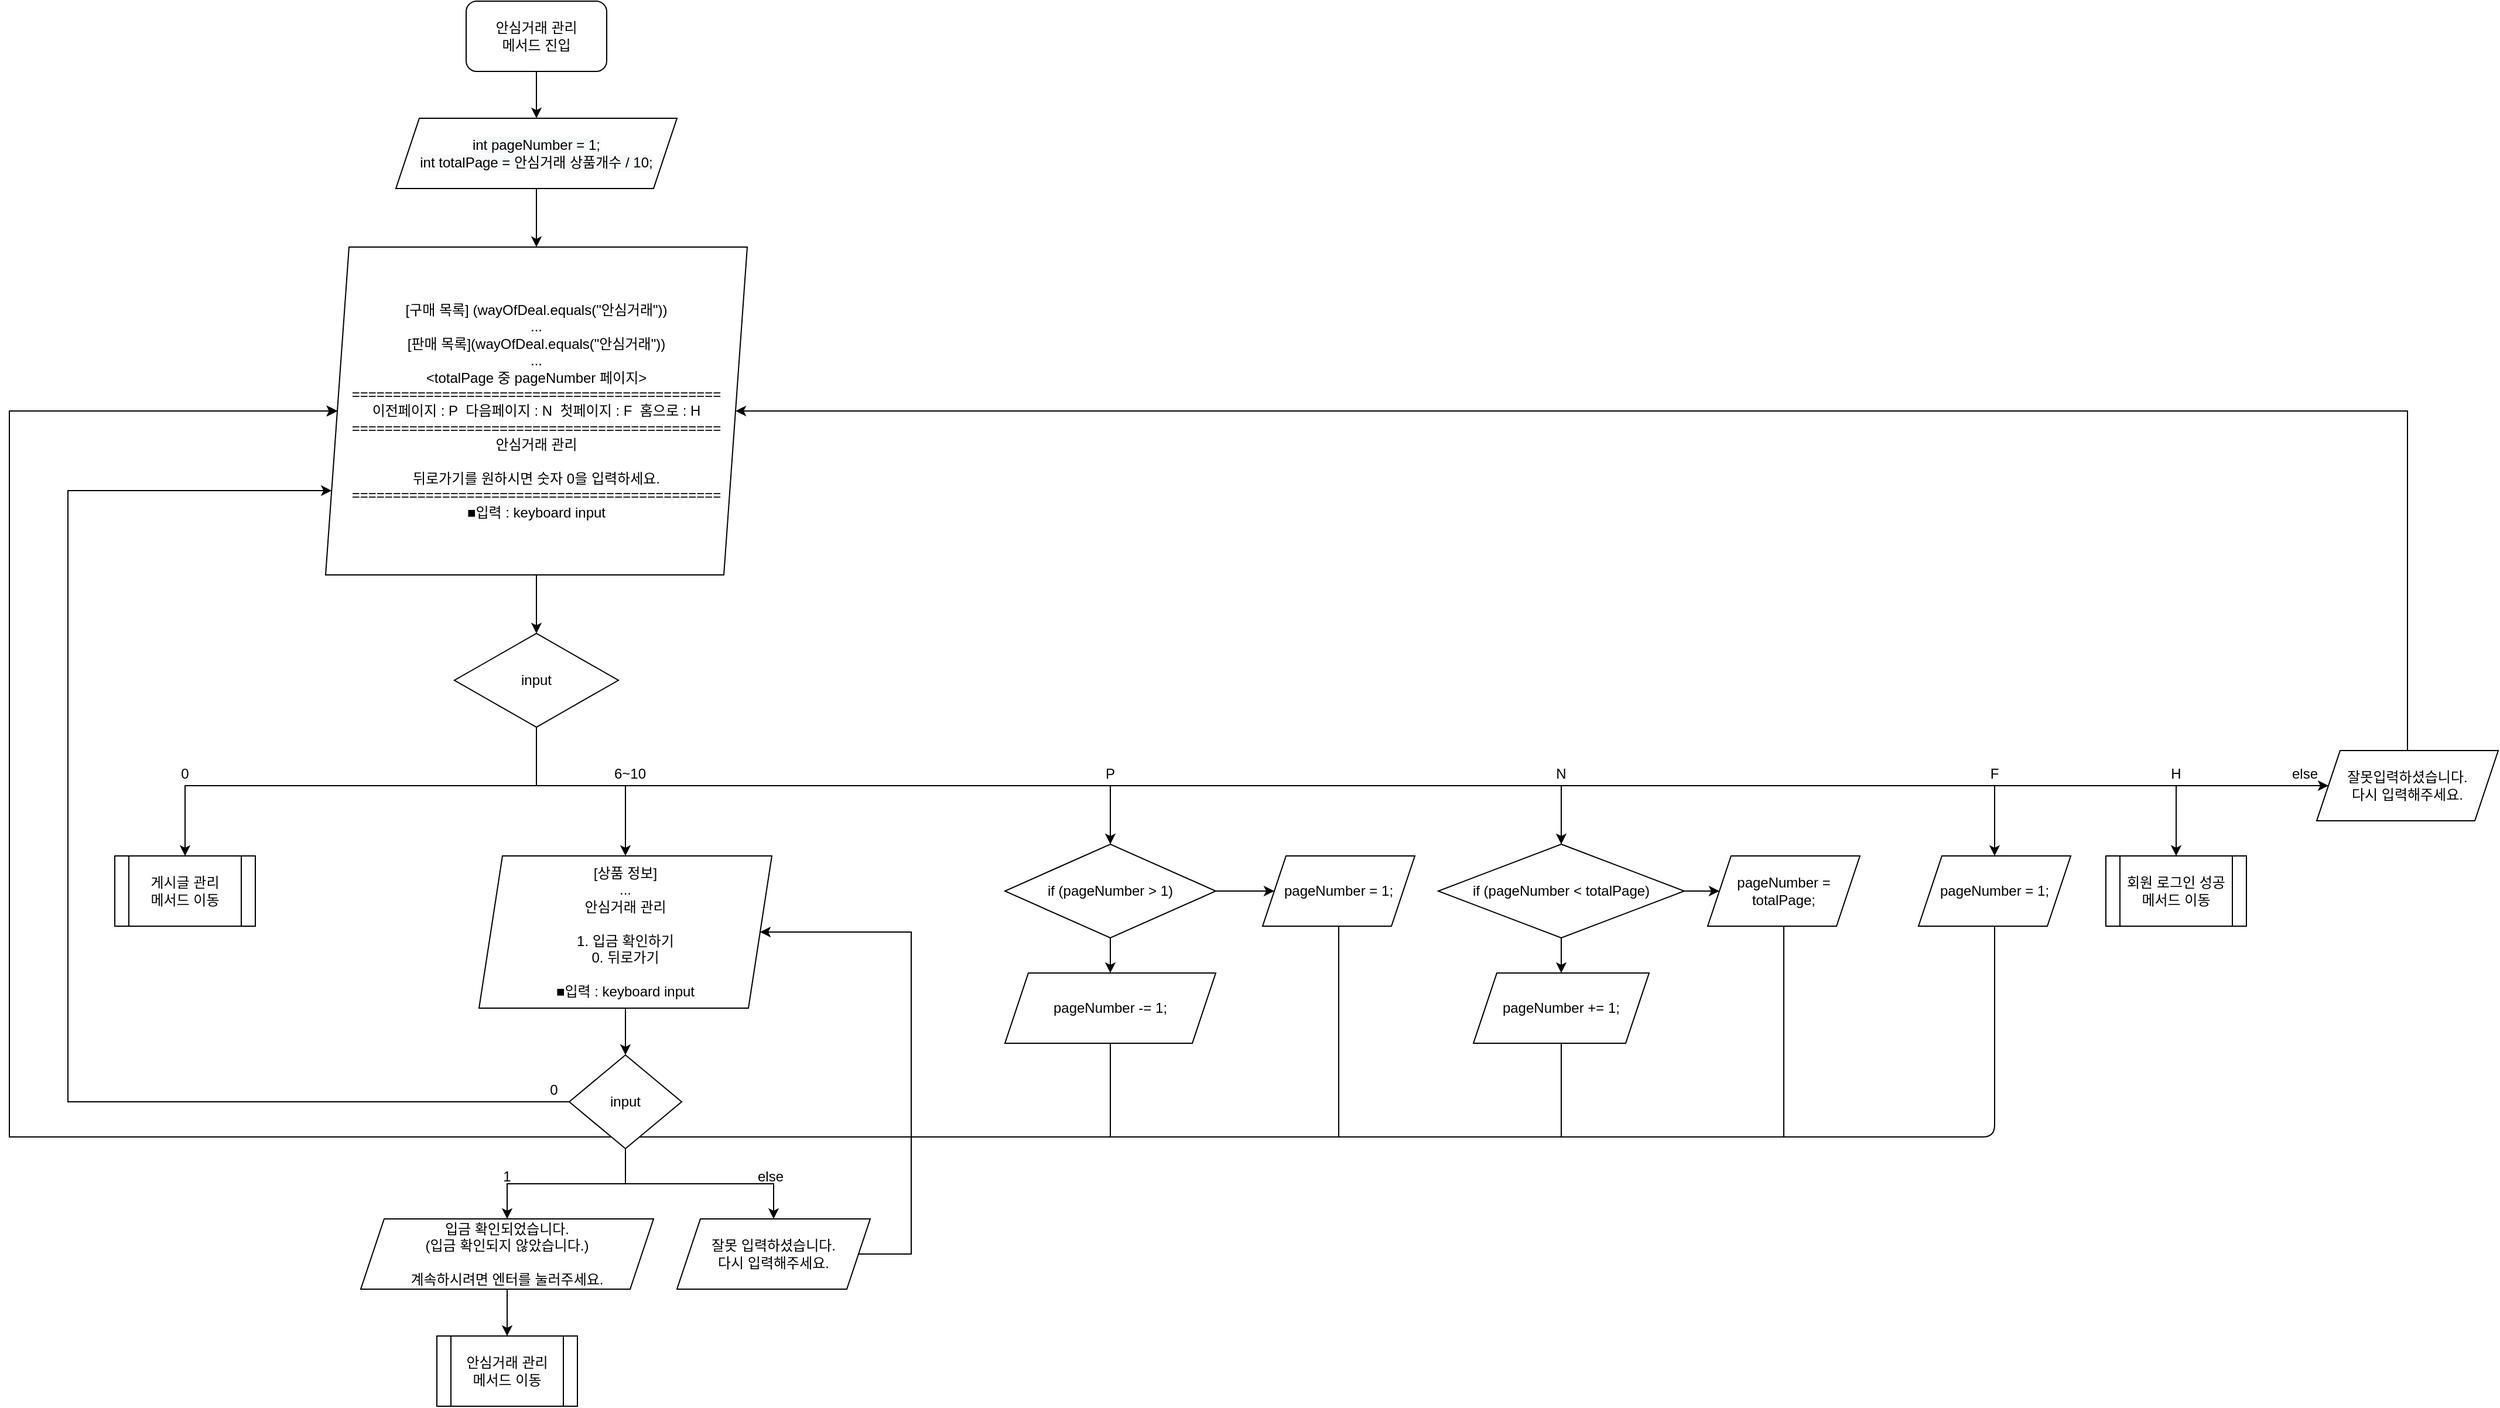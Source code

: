 <mxfile version="13.9.8" type="google"><diagram id="C5RBs43oDa-KdzZeNtuy" name="Page-1"><mxGraphModel dx="1651" dy="-284" grid="1" gridSize="10" guides="1" tooltips="1" connect="1" arrows="1" fold="1" page="1" pageScale="1" pageWidth="827" pageHeight="1169" math="0" shadow="0"><root><mxCell id="WIyWlLk6GJQsqaUBKTNV-0"/><mxCell id="WIyWlLk6GJQsqaUBKTNV-1" parent="WIyWlLk6GJQsqaUBKTNV-0"/><mxCell id="9oCauM0JruA_EedBnEHm-1" value="" style="edgeStyle=orthogonalEdgeStyle;rounded=0;orthogonalLoop=1;jettySize=auto;html=1;" edge="1" parent="WIyWlLk6GJQsqaUBKTNV-1" source="9oCauM0JruA_EedBnEHm-2" target="9oCauM0JruA_EedBnEHm-19"><mxGeometry relative="1" as="geometry"/></mxCell><mxCell id="9oCauM0JruA_EedBnEHm-2" value="안심거래 관리&lt;br&gt;메서드 진입" style="rounded=1;whiteSpace=wrap;html=1;" vertex="1" parent="WIyWlLk6GJQsqaUBKTNV-1"><mxGeometry x="240" y="1270" width="120" height="60" as="geometry"/></mxCell><mxCell id="9oCauM0JruA_EedBnEHm-3" style="edgeStyle=orthogonalEdgeStyle;rounded=0;orthogonalLoop=1;jettySize=auto;html=1;exitX=0.5;exitY=1;exitDx=0;exitDy=0;entryX=0.5;entryY=0;entryDx=0;entryDy=0;" edge="1" parent="WIyWlLk6GJQsqaUBKTNV-1" source="9oCauM0JruA_EedBnEHm-13" target="9oCauM0JruA_EedBnEHm-23"><mxGeometry relative="1" as="geometry"><mxPoint y="2070" as="targetPoint"/><Array as="points"><mxPoint x="300" y="1940"/><mxPoint y="1940"/></Array></mxGeometry></mxCell><mxCell id="9oCauM0JruA_EedBnEHm-8" style="edgeStyle=orthogonalEdgeStyle;rounded=0;orthogonalLoop=1;jettySize=auto;html=1;exitX=0.5;exitY=1;exitDx=0;exitDy=0;entryX=0.5;entryY=0;entryDx=0;entryDy=0;" edge="1" parent="WIyWlLk6GJQsqaUBKTNV-1" source="9oCauM0JruA_EedBnEHm-13" target="9oCauM0JruA_EedBnEHm-36"><mxGeometry relative="1" as="geometry"/></mxCell><mxCell id="9oCauM0JruA_EedBnEHm-9" style="edgeStyle=orthogonalEdgeStyle;rounded=0;orthogonalLoop=1;jettySize=auto;html=1;exitX=0.5;exitY=1;exitDx=0;exitDy=0;entryX=0.5;entryY=0;entryDx=0;entryDy=0;" edge="1" parent="WIyWlLk6GJQsqaUBKTNV-1" source="9oCauM0JruA_EedBnEHm-13" target="9oCauM0JruA_EedBnEHm-38"><mxGeometry relative="1" as="geometry"/></mxCell><mxCell id="9oCauM0JruA_EedBnEHm-10" style="edgeStyle=orthogonalEdgeStyle;rounded=0;orthogonalLoop=1;jettySize=auto;html=1;exitX=0.5;exitY=1;exitDx=0;exitDy=0;entryX=0.5;entryY=0;entryDx=0;entryDy=0;" edge="1" parent="WIyWlLk6GJQsqaUBKTNV-1" source="9oCauM0JruA_EedBnEHm-13" target="9oCauM0JruA_EedBnEHm-41"><mxGeometry relative="1" as="geometry"><Array as="points"><mxPoint x="300" y="1940"/><mxPoint x="1545" y="1940"/></Array></mxGeometry></mxCell><mxCell id="9oCauM0JruA_EedBnEHm-11" style="edgeStyle=orthogonalEdgeStyle;rounded=0;orthogonalLoop=1;jettySize=auto;html=1;exitX=0.5;exitY=1;exitDx=0;exitDy=0;entryX=0.5;entryY=0;entryDx=0;entryDy=0;" edge="1" parent="WIyWlLk6GJQsqaUBKTNV-1" source="9oCauM0JruA_EedBnEHm-13" target="9oCauM0JruA_EedBnEHm-42"><mxGeometry relative="1" as="geometry"><Array as="points"><mxPoint x="300" y="1940"/><mxPoint x="1700" y="1940"/></Array></mxGeometry></mxCell><mxCell id="9oCauM0JruA_EedBnEHm-12" style="edgeStyle=orthogonalEdgeStyle;rounded=0;orthogonalLoop=1;jettySize=auto;html=1;exitX=0.5;exitY=1;exitDx=0;exitDy=0;entryX=0;entryY=0.5;entryDx=0;entryDy=0;" edge="1" parent="WIyWlLk6GJQsqaUBKTNV-1" source="9oCauM0JruA_EedBnEHm-13" target="9oCauM0JruA_EedBnEHm-15"><mxGeometry relative="1" as="geometry"><Array as="points"><mxPoint x="300" y="1940"/></Array></mxGeometry></mxCell><mxCell id="9oCauM0JruA_EedBnEHm-59" style="edgeStyle=orthogonalEdgeStyle;rounded=0;orthogonalLoop=1;jettySize=auto;html=1;exitX=0.5;exitY=1;exitDx=0;exitDy=0;" edge="1" parent="WIyWlLk6GJQsqaUBKTNV-1" source="9oCauM0JruA_EedBnEHm-13" target="9oCauM0JruA_EedBnEHm-56"><mxGeometry relative="1" as="geometry"><Array as="points"><mxPoint x="300" y="1940"/><mxPoint x="376" y="1940"/></Array></mxGeometry></mxCell><mxCell id="9oCauM0JruA_EedBnEHm-13" value="input" style="rhombus;whiteSpace=wrap;html=1;rounded=1;arcSize=0;" vertex="1" parent="WIyWlLk6GJQsqaUBKTNV-1"><mxGeometry x="230" y="1810" width="140" height="80" as="geometry"/></mxCell><mxCell id="9oCauM0JruA_EedBnEHm-14" style="edgeStyle=orthogonalEdgeStyle;rounded=0;orthogonalLoop=1;jettySize=auto;html=1;exitX=0.5;exitY=0;exitDx=0;exitDy=0;entryX=1;entryY=0.5;entryDx=0;entryDy=0;" edge="1" parent="WIyWlLk6GJQsqaUBKTNV-1" source="9oCauM0JruA_EedBnEHm-15" target="9oCauM0JruA_EedBnEHm-17"><mxGeometry relative="1" as="geometry"><Array as="points"><mxPoint x="1898" y="1620"/></Array></mxGeometry></mxCell><mxCell id="9oCauM0JruA_EedBnEHm-15" value="잘못입력하셨습니다.&lt;br&gt;다시 입력해주세요." style="shape=parallelogram;perimeter=parallelogramPerimeter;whiteSpace=wrap;html=1;fixedSize=1;rounded=1;arcSize=0;" vertex="1" parent="WIyWlLk6GJQsqaUBKTNV-1"><mxGeometry x="1820" y="1910" width="155" height="60" as="geometry"/></mxCell><mxCell id="9oCauM0JruA_EedBnEHm-16" value="" style="edgeStyle=orthogonalEdgeStyle;rounded=0;orthogonalLoop=1;jettySize=auto;html=1;" edge="1" parent="WIyWlLk6GJQsqaUBKTNV-1" source="9oCauM0JruA_EedBnEHm-17" target="9oCauM0JruA_EedBnEHm-13"><mxGeometry relative="1" as="geometry"/></mxCell><mxCell id="9oCauM0JruA_EedBnEHm-17" value="[구매 목록] (wayOfDeal.equals(&quot;안심거래&quot;))&lt;br&gt;...&lt;br&gt;[판매 목록](wayOfDeal.equals(&quot;안심거래&quot;))&lt;br&gt;...&lt;br&gt;&amp;lt;totalPage 중 pageNumber 페이지&amp;gt;&lt;br&gt;=============================================&lt;br&gt;이전페이지 : P&amp;nbsp; 다음페이지 : N&amp;nbsp; 첫페이지 : F&amp;nbsp; 홈으로 : H&lt;br&gt;=============================================&lt;br&gt;안심거래 관리&lt;br&gt;&lt;br&gt;뒤로가기를 원하시면 숫자 0을 입력하세요.&lt;br&gt;=============================================&lt;br&gt;■입력 : keyboard input" style="shape=parallelogram;perimeter=parallelogramPerimeter;whiteSpace=wrap;html=1;fixedSize=1;rounded=1;arcSize=0;" vertex="1" parent="WIyWlLk6GJQsqaUBKTNV-1"><mxGeometry x="120" y="1480" width="360" height="280" as="geometry"/></mxCell><mxCell id="9oCauM0JruA_EedBnEHm-18" value="" style="edgeStyle=orthogonalEdgeStyle;rounded=0;orthogonalLoop=1;jettySize=auto;html=1;" edge="1" parent="WIyWlLk6GJQsqaUBKTNV-1" source="9oCauM0JruA_EedBnEHm-19" target="9oCauM0JruA_EedBnEHm-17"><mxGeometry relative="1" as="geometry"/></mxCell><mxCell id="9oCauM0JruA_EedBnEHm-19" value="&lt;span style=&quot;color: rgb(0 , 0 , 0) ; font-family: &amp;#34;helvetica&amp;#34; ; font-size: 12px ; font-style: normal ; font-weight: 400 ; letter-spacing: normal ; text-align: center ; text-indent: 0px ; text-transform: none ; word-spacing: 0px ; background-color: rgb(248 , 249 , 250) ; display: inline ; float: none&quot;&gt;int pageNumber = 1;&lt;/span&gt;&lt;br style=&quot;color: rgb(0 , 0 , 0) ; font-family: &amp;#34;helvetica&amp;#34; ; font-size: 12px ; font-style: normal ; font-weight: 400 ; letter-spacing: normal ; text-align: center ; text-indent: 0px ; text-transform: none ; word-spacing: 0px ; background-color: rgb(248 , 249 , 250)&quot;&gt;&lt;span style=&quot;color: rgb(0 , 0 , 0) ; font-family: &amp;#34;helvetica&amp;#34; ; font-size: 12px ; font-style: normal ; font-weight: 400 ; letter-spacing: normal ; text-align: center ; text-indent: 0px ; text-transform: none ; word-spacing: 0px ; background-color: rgb(248 , 249 , 250) ; display: inline ; float: none&quot;&gt;int totalPage = 안심거래 상품개수 / 10;&lt;/span&gt;" style="shape=parallelogram;perimeter=parallelogramPerimeter;whiteSpace=wrap;html=1;fixedSize=1;" vertex="1" parent="WIyWlLk6GJQsqaUBKTNV-1"><mxGeometry x="180" y="1370" width="240" height="60" as="geometry"/></mxCell><mxCell id="9oCauM0JruA_EedBnEHm-23" value="게시글 관리&lt;br&gt;메서드 이동" style="shape=process;whiteSpace=wrap;html=1;backgroundOutline=1;rounded=1;arcSize=0;" vertex="1" parent="WIyWlLk6GJQsqaUBKTNV-1"><mxGeometry x="-60" y="2000" width="120" height="60" as="geometry"/></mxCell><mxCell id="9oCauM0JruA_EedBnEHm-25" value="0" style="text;html=1;strokeColor=none;fillColor=none;align=center;verticalAlign=middle;whiteSpace=wrap;rounded=0;" vertex="1" parent="WIyWlLk6GJQsqaUBKTNV-1"><mxGeometry x="-20" y="1920" width="40" height="20" as="geometry"/></mxCell><mxCell id="9oCauM0JruA_EedBnEHm-30" value="P" style="text;html=1;strokeColor=none;fillColor=none;align=center;verticalAlign=middle;whiteSpace=wrap;rounded=0;" vertex="1" parent="WIyWlLk6GJQsqaUBKTNV-1"><mxGeometry x="770" y="1920" width="40" height="20" as="geometry"/></mxCell><mxCell id="9oCauM0JruA_EedBnEHm-31" value="N" style="text;html=1;strokeColor=none;fillColor=none;align=center;verticalAlign=middle;whiteSpace=wrap;rounded=0;" vertex="1" parent="WIyWlLk6GJQsqaUBKTNV-1"><mxGeometry x="1155" y="1920" width="40" height="20" as="geometry"/></mxCell><mxCell id="9oCauM0JruA_EedBnEHm-32" value="H" style="text;html=1;strokeColor=none;fillColor=none;align=center;verticalAlign=middle;whiteSpace=wrap;rounded=0;" vertex="1" parent="WIyWlLk6GJQsqaUBKTNV-1"><mxGeometry x="1680" y="1920" width="40" height="20" as="geometry"/></mxCell><mxCell id="9oCauM0JruA_EedBnEHm-33" value="" style="group" vertex="1" connectable="0" parent="WIyWlLk6GJQsqaUBKTNV-1"><mxGeometry x="700" y="1990" width="180" height="170" as="geometry"/></mxCell><mxCell id="9oCauM0JruA_EedBnEHm-34" value="pageNumber -= 1;" style="shape=parallelogram;perimeter=parallelogramPerimeter;whiteSpace=wrap;html=1;fixedSize=1;rounded=1;arcSize=0;" vertex="1" parent="9oCauM0JruA_EedBnEHm-33"><mxGeometry y="110" width="180" height="60" as="geometry"/></mxCell><mxCell id="9oCauM0JruA_EedBnEHm-35" style="edgeStyle=orthogonalEdgeStyle;rounded=0;orthogonalLoop=1;jettySize=auto;html=1;exitX=0.5;exitY=1;exitDx=0;exitDy=0;entryX=0.5;entryY=0;entryDx=0;entryDy=0;" edge="1" parent="9oCauM0JruA_EedBnEHm-33" source="9oCauM0JruA_EedBnEHm-36" target="9oCauM0JruA_EedBnEHm-34"><mxGeometry relative="1" as="geometry"/></mxCell><mxCell id="9oCauM0JruA_EedBnEHm-36" value="if (pageNumber &amp;gt; 1)" style="rhombus;whiteSpace=wrap;html=1;rounded=1;arcSize=0;" vertex="1" parent="9oCauM0JruA_EedBnEHm-33"><mxGeometry width="180" height="80" as="geometry"/></mxCell><mxCell id="9oCauM0JruA_EedBnEHm-37" value="" style="group" vertex="1" connectable="0" parent="WIyWlLk6GJQsqaUBKTNV-1"><mxGeometry x="1070" y="1990" width="210" height="170" as="geometry"/></mxCell><mxCell id="9oCauM0JruA_EedBnEHm-38" value="if (pageNumber &amp;lt; totalPage)" style="rhombus;whiteSpace=wrap;html=1;" vertex="1" parent="9oCauM0JruA_EedBnEHm-37"><mxGeometry width="210" height="80" as="geometry"/></mxCell><mxCell id="9oCauM0JruA_EedBnEHm-39" value="pageNumber += 1;" style="shape=parallelogram;perimeter=parallelogramPerimeter;whiteSpace=wrap;html=1;fixedSize=1;" vertex="1" parent="9oCauM0JruA_EedBnEHm-37"><mxGeometry x="30" y="110" width="150" height="60" as="geometry"/></mxCell><mxCell id="9oCauM0JruA_EedBnEHm-40" value="" style="edgeStyle=orthogonalEdgeStyle;rounded=0;orthogonalLoop=1;jettySize=auto;html=1;" edge="1" parent="9oCauM0JruA_EedBnEHm-37" source="9oCauM0JruA_EedBnEHm-38" target="9oCauM0JruA_EedBnEHm-39"><mxGeometry relative="1" as="geometry"/></mxCell><mxCell id="9oCauM0JruA_EedBnEHm-41" value="pageNumber = 1;" style="shape=parallelogram;perimeter=parallelogramPerimeter;whiteSpace=wrap;html=1;fixedSize=1;" vertex="1" parent="WIyWlLk6GJQsqaUBKTNV-1"><mxGeometry x="1480" y="2000" width="130" height="60" as="geometry"/></mxCell><mxCell id="9oCauM0JruA_EedBnEHm-42" value="회원 로그인 성공&lt;br&gt;메서드 이동" style="shape=process;whiteSpace=wrap;html=1;backgroundOutline=1;" vertex="1" parent="WIyWlLk6GJQsqaUBKTNV-1"><mxGeometry x="1640" y="2000" width="120" height="60" as="geometry"/></mxCell><mxCell id="9oCauM0JruA_EedBnEHm-43" value="F" style="text;html=1;strokeColor=none;fillColor=none;align=center;verticalAlign=middle;whiteSpace=wrap;rounded=0;" vertex="1" parent="WIyWlLk6GJQsqaUBKTNV-1"><mxGeometry x="1525" y="1920" width="40" height="20" as="geometry"/></mxCell><mxCell id="9oCauM0JruA_EedBnEHm-44" style="edgeStyle=orthogonalEdgeStyle;rounded=0;orthogonalLoop=1;jettySize=auto;html=1;exitX=0.5;exitY=1;exitDx=0;exitDy=0;entryX=0;entryY=0.5;entryDx=0;entryDy=0;" edge="1" parent="WIyWlLk6GJQsqaUBKTNV-1" source="9oCauM0JruA_EedBnEHm-45" target="9oCauM0JruA_EedBnEHm-17"><mxGeometry relative="1" as="geometry"><Array as="points"><mxPoint x="985" y="2240"/><mxPoint x="-150" y="2240"/><mxPoint x="-150" y="1620"/></Array></mxGeometry></mxCell><mxCell id="9oCauM0JruA_EedBnEHm-45" value="pageNumber = 1;" style="shape=parallelogram;perimeter=parallelogramPerimeter;whiteSpace=wrap;html=1;fixedSize=1;rounded=1;arcSize=0;" vertex="1" parent="WIyWlLk6GJQsqaUBKTNV-1"><mxGeometry x="920" y="2000" width="130" height="60" as="geometry"/></mxCell><mxCell id="9oCauM0JruA_EedBnEHm-46" value="" style="edgeStyle=orthogonalEdgeStyle;rounded=0;orthogonalLoop=1;jettySize=auto;html=1;" edge="1" parent="WIyWlLk6GJQsqaUBKTNV-1" source="9oCauM0JruA_EedBnEHm-36" target="9oCauM0JruA_EedBnEHm-45"><mxGeometry x="700" y="1960" as="geometry"/></mxCell><mxCell id="9oCauM0JruA_EedBnEHm-47" style="edgeStyle=orthogonalEdgeStyle;rounded=0;orthogonalLoop=1;jettySize=auto;html=1;exitX=0.5;exitY=1;exitDx=0;exitDy=0;entryX=0;entryY=0.5;entryDx=0;entryDy=0;" edge="1" parent="WIyWlLk6GJQsqaUBKTNV-1" source="9oCauM0JruA_EedBnEHm-48" target="9oCauM0JruA_EedBnEHm-17"><mxGeometry relative="1" as="geometry"><Array as="points"><mxPoint x="1365" y="2240"/><mxPoint x="-150" y="2240"/><mxPoint x="-150" y="1620"/></Array></mxGeometry></mxCell><mxCell id="9oCauM0JruA_EedBnEHm-48" value="pageNumber = totalPage;" style="shape=parallelogram;perimeter=parallelogramPerimeter;whiteSpace=wrap;html=1;fixedSize=1;" vertex="1" parent="WIyWlLk6GJQsqaUBKTNV-1"><mxGeometry x="1300" y="2000" width="130" height="60" as="geometry"/></mxCell><mxCell id="9oCauM0JruA_EedBnEHm-49" value="" style="edgeStyle=orthogonalEdgeStyle;rounded=0;orthogonalLoop=1;jettySize=auto;html=1;" edge="1" parent="WIyWlLk6GJQsqaUBKTNV-1" source="9oCauM0JruA_EedBnEHm-38" target="9oCauM0JruA_EedBnEHm-48"><mxGeometry x="700" y="1960" as="geometry"/></mxCell><mxCell id="9oCauM0JruA_EedBnEHm-50" value="else" style="text;html=1;strokeColor=none;fillColor=none;align=center;verticalAlign=middle;whiteSpace=wrap;rounded=0;" vertex="1" parent="WIyWlLk6GJQsqaUBKTNV-1"><mxGeometry x="1790" y="1920" width="40" height="20" as="geometry"/></mxCell><mxCell id="9oCauM0JruA_EedBnEHm-51" style="edgeStyle=orthogonalEdgeStyle;rounded=0;orthogonalLoop=1;jettySize=auto;html=1;exitX=0.5;exitY=1;exitDx=0;exitDy=0;entryX=0;entryY=0.5;entryDx=0;entryDy=0;" edge="1" parent="WIyWlLk6GJQsqaUBKTNV-1" source="9oCauM0JruA_EedBnEHm-34" target="9oCauM0JruA_EedBnEHm-17"><mxGeometry relative="1" as="geometry"><Array as="points"><mxPoint x="790" y="2240"/><mxPoint x="-150" y="2240"/><mxPoint x="-150" y="1620"/></Array></mxGeometry></mxCell><mxCell id="9oCauM0JruA_EedBnEHm-52" style="edgeStyle=orthogonalEdgeStyle;rounded=0;orthogonalLoop=1;jettySize=auto;html=1;exitX=0.5;exitY=1;exitDx=0;exitDy=0;entryX=0;entryY=0.5;entryDx=0;entryDy=0;" edge="1" parent="WIyWlLk6GJQsqaUBKTNV-1" source="9oCauM0JruA_EedBnEHm-39" target="9oCauM0JruA_EedBnEHm-17"><mxGeometry relative="1" as="geometry"><Array as="points"><mxPoint x="1175" y="2240"/><mxPoint x="-150" y="2240"/><mxPoint x="-150" y="1620"/></Array></mxGeometry></mxCell><mxCell id="9oCauM0JruA_EedBnEHm-53" value="" style="endArrow=none;html=1;entryX=0.5;entryY=1;entryDx=0;entryDy=0;" edge="1" parent="WIyWlLk6GJQsqaUBKTNV-1" target="9oCauM0JruA_EedBnEHm-41"><mxGeometry width="50" height="50" relative="1" as="geometry"><mxPoint x="1360" y="2240" as="sourcePoint"/><mxPoint x="1550" y="2180" as="targetPoint"/><Array as="points"><mxPoint x="1545" y="2240"/></Array></mxGeometry></mxCell><mxCell id="9oCauM0JruA_EedBnEHm-55" value="6~10" style="text;html=1;strokeColor=none;fillColor=none;align=center;verticalAlign=middle;whiteSpace=wrap;rounded=0;" vertex="1" parent="WIyWlLk6GJQsqaUBKTNV-1"><mxGeometry x="360" y="1920" width="40" height="20" as="geometry"/></mxCell><mxCell id="9oCauM0JruA_EedBnEHm-61" value="" style="edgeStyle=orthogonalEdgeStyle;rounded=0;orthogonalLoop=1;jettySize=auto;html=1;" edge="1" parent="WIyWlLk6GJQsqaUBKTNV-1" source="9oCauM0JruA_EedBnEHm-56" target="9oCauM0JruA_EedBnEHm-60"><mxGeometry relative="1" as="geometry"/></mxCell><mxCell id="9oCauM0JruA_EedBnEHm-56" value="[상품 정보]&lt;br&gt;...&lt;br&gt;안심거래 관리&lt;br&gt;&lt;br&gt;1. 입금 확인하기&lt;br&gt;0. 뒤로가기&lt;br&gt;&lt;br&gt;■입력 : keyboard input" style="shape=parallelogram;perimeter=parallelogramPerimeter;whiteSpace=wrap;html=1;fixedSize=1;rounded=1;arcSize=0;" vertex="1" parent="WIyWlLk6GJQsqaUBKTNV-1"><mxGeometry x="251" y="2000" width="250" height="130" as="geometry"/></mxCell><mxCell id="9oCauM0JruA_EedBnEHm-72" value="" style="edgeStyle=orthogonalEdgeStyle;rounded=0;orthogonalLoop=1;jettySize=auto;html=1;" edge="1" parent="WIyWlLk6GJQsqaUBKTNV-1" source="9oCauM0JruA_EedBnEHm-57" target="9oCauM0JruA_EedBnEHm-71"><mxGeometry relative="1" as="geometry"/></mxCell><mxCell id="9oCauM0JruA_EedBnEHm-57" value="입금 확인되었습니다.&lt;br&gt;(입금 확인되지 않았습니다.)&lt;br&gt;&lt;br&gt;계속하시려면 엔터를 눌러주세요." style="shape=parallelogram;perimeter=parallelogramPerimeter;whiteSpace=wrap;html=1;fixedSize=1;rounded=1;arcSize=0;" vertex="1" parent="WIyWlLk6GJQsqaUBKTNV-1"><mxGeometry x="150" y="2310" width="250" height="60" as="geometry"/></mxCell><mxCell id="9oCauM0JruA_EedBnEHm-73" style="edgeStyle=orthogonalEdgeStyle;rounded=0;orthogonalLoop=1;jettySize=auto;html=1;exitX=1;exitY=0.5;exitDx=0;exitDy=0;entryX=1;entryY=0.5;entryDx=0;entryDy=0;" edge="1" parent="WIyWlLk6GJQsqaUBKTNV-1" source="9oCauM0JruA_EedBnEHm-58" target="9oCauM0JruA_EedBnEHm-56"><mxGeometry relative="1" as="geometry"><Array as="points"><mxPoint x="620" y="2340"/><mxPoint x="620" y="2065"/></Array></mxGeometry></mxCell><mxCell id="9oCauM0JruA_EedBnEHm-58" value="잘못 입력하셨습니다.&lt;br&gt;다시 입력해주세요." style="shape=parallelogram;perimeter=parallelogramPerimeter;whiteSpace=wrap;html=1;fixedSize=1;rounded=1;arcSize=0;" vertex="1" parent="WIyWlLk6GJQsqaUBKTNV-1"><mxGeometry x="420" y="2310" width="165" height="60" as="geometry"/></mxCell><mxCell id="9oCauM0JruA_EedBnEHm-64" style="edgeStyle=orthogonalEdgeStyle;rounded=0;orthogonalLoop=1;jettySize=auto;html=1;exitX=0;exitY=0.5;exitDx=0;exitDy=0;entryX=0;entryY=0.75;entryDx=0;entryDy=0;" edge="1" parent="WIyWlLk6GJQsqaUBKTNV-1" source="9oCauM0JruA_EedBnEHm-60" target="9oCauM0JruA_EedBnEHm-17"><mxGeometry relative="1" as="geometry"><Array as="points"><mxPoint x="-100" y="2210"/><mxPoint x="-100" y="1688"/></Array></mxGeometry></mxCell><mxCell id="9oCauM0JruA_EedBnEHm-67" style="edgeStyle=orthogonalEdgeStyle;rounded=0;orthogonalLoop=1;jettySize=auto;html=1;exitX=0.5;exitY=1;exitDx=0;exitDy=0;" edge="1" parent="WIyWlLk6GJQsqaUBKTNV-1" source="9oCauM0JruA_EedBnEHm-60" target="9oCauM0JruA_EedBnEHm-57"><mxGeometry relative="1" as="geometry"/></mxCell><mxCell id="9oCauM0JruA_EedBnEHm-68" style="edgeStyle=orthogonalEdgeStyle;rounded=0;orthogonalLoop=1;jettySize=auto;html=1;exitX=0.5;exitY=1;exitDx=0;exitDy=0;" edge="1" parent="WIyWlLk6GJQsqaUBKTNV-1" source="9oCauM0JruA_EedBnEHm-60" target="9oCauM0JruA_EedBnEHm-58"><mxGeometry relative="1" as="geometry"/></mxCell><mxCell id="9oCauM0JruA_EedBnEHm-60" value="input" style="rhombus;whiteSpace=wrap;html=1;rounded=1;arcSize=0;" vertex="1" parent="WIyWlLk6GJQsqaUBKTNV-1"><mxGeometry x="328" y="2170" width="96" height="80" as="geometry"/></mxCell><mxCell id="9oCauM0JruA_EedBnEHm-65" value="0" style="text;html=1;strokeColor=none;fillColor=none;align=center;verticalAlign=middle;whiteSpace=wrap;rounded=0;" vertex="1" parent="WIyWlLk6GJQsqaUBKTNV-1"><mxGeometry x="295" y="2190" width="40" height="20" as="geometry"/></mxCell><mxCell id="9oCauM0JruA_EedBnEHm-69" value="1" style="text;html=1;strokeColor=none;fillColor=none;align=center;verticalAlign=middle;whiteSpace=wrap;rounded=0;" vertex="1" parent="WIyWlLk6GJQsqaUBKTNV-1"><mxGeometry x="255" y="2264" width="40" height="20" as="geometry"/></mxCell><mxCell id="9oCauM0JruA_EedBnEHm-70" value="else" style="text;html=1;strokeColor=none;fillColor=none;align=center;verticalAlign=middle;whiteSpace=wrap;rounded=0;" vertex="1" parent="WIyWlLk6GJQsqaUBKTNV-1"><mxGeometry x="480" y="2264" width="40" height="20" as="geometry"/></mxCell><mxCell id="9oCauM0JruA_EedBnEHm-71" value="안심거래 관리&lt;br&gt;메서드 이동" style="shape=process;whiteSpace=wrap;html=1;backgroundOutline=1;rounded=1;arcSize=0;" vertex="1" parent="WIyWlLk6GJQsqaUBKTNV-1"><mxGeometry x="215" y="2410" width="120" height="60" as="geometry"/></mxCell></root></mxGraphModel></diagram></mxfile>
